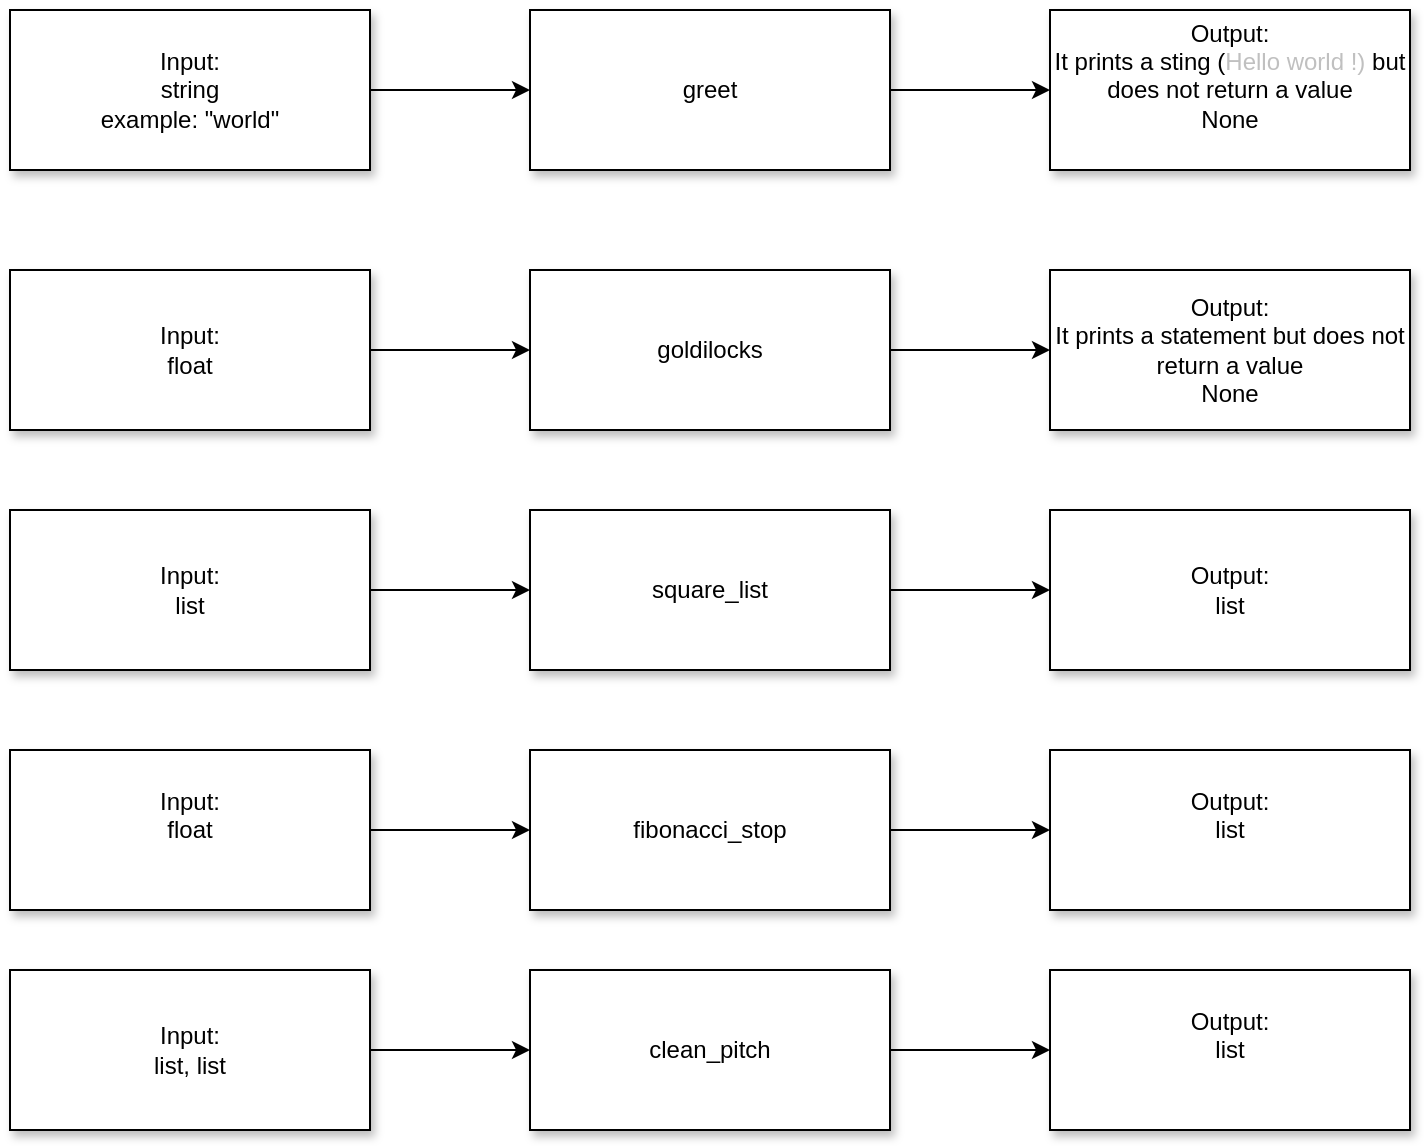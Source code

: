 <mxfile>
    <diagram id="V7SV0eai2VZsvs00hNKe" name="Page-1">
        <mxGraphModel dx="1891" dy="614" grid="1" gridSize="10" guides="1" tooltips="1" connect="1" arrows="1" fold="1" page="1" pageScale="1" pageWidth="850" pageHeight="1100" math="0" shadow="0">
            <root>
                <mxCell id="0"/>
                <mxCell id="1" parent="0"/>
                <mxCell id="9" value="" style="edgeStyle=none;html=1;" edge="1" parent="1" source="2" target="8">
                    <mxGeometry relative="1" as="geometry"/>
                </mxCell>
                <mxCell id="2" value="greet" style="whiteSpace=wrap;html=1;shadow=1;" vertex="1" parent="1">
                    <mxGeometry x="170" y="230" width="180" height="80" as="geometry"/>
                </mxCell>
                <mxCell id="7" value="" style="edgeStyle=none;html=1;" edge="1" parent="1" source="4" target="2">
                    <mxGeometry relative="1" as="geometry"/>
                </mxCell>
                <mxCell id="4" value="Input:&lt;div&gt;string&lt;br&gt;example: &quot;world&quot;&lt;/div&gt;" style="whiteSpace=wrap;html=1;shadow=1;" vertex="1" parent="1">
                    <mxGeometry x="-90" y="230" width="180" height="80" as="geometry"/>
                </mxCell>
                <mxCell id="8" value="&lt;font&gt;Output:&lt;/font&gt;&lt;div&gt;&lt;font&gt;&lt;font&gt;It prints a sting (&lt;/font&gt;&lt;span style=&quot;background-color: transparent; color: rgb(192, 192, 192);&quot;&gt;Hello world !)&amp;nbsp;&lt;/span&gt;&lt;span style=&quot;background-color: transparent;&quot;&gt;but does not return a value&lt;/span&gt;&lt;/font&gt;&lt;/div&gt;&lt;div&gt;&lt;font&gt;None&lt;br&gt;&lt;/font&gt;&lt;div&gt;&lt;br&gt;&lt;/div&gt;&lt;/div&gt;" style="whiteSpace=wrap;html=1;shadow=1;" vertex="1" parent="1">
                    <mxGeometry x="430" y="230" width="180" height="80" as="geometry"/>
                </mxCell>
                <mxCell id="10" value="" style="edgeStyle=none;html=1;" edge="1" parent="1" source="11" target="14">
                    <mxGeometry relative="1" as="geometry"/>
                </mxCell>
                <mxCell id="11" value="goldilocks" style="whiteSpace=wrap;html=1;shadow=1;" vertex="1" parent="1">
                    <mxGeometry x="170" y="360" width="180" height="80" as="geometry"/>
                </mxCell>
                <mxCell id="12" value="" style="edgeStyle=none;html=1;" edge="1" parent="1" source="13" target="11">
                    <mxGeometry relative="1" as="geometry"/>
                </mxCell>
                <mxCell id="13" value="Input:&lt;div&gt;float&lt;/div&gt;" style="whiteSpace=wrap;html=1;shadow=1;" vertex="1" parent="1">
                    <mxGeometry x="-90" y="360" width="180" height="80" as="geometry"/>
                </mxCell>
                <mxCell id="14" value="Output:&lt;div&gt;It prints a statement but does not return a value&lt;/div&gt;&lt;div&gt;None&lt;/div&gt;" style="whiteSpace=wrap;html=1;shadow=1;" vertex="1" parent="1">
                    <mxGeometry x="430" y="360" width="180" height="80" as="geometry"/>
                </mxCell>
                <mxCell id="15" value="" style="edgeStyle=none;html=1;" edge="1" parent="1" source="16" target="19">
                    <mxGeometry relative="1" as="geometry"/>
                </mxCell>
                <mxCell id="16" value="square_list" style="whiteSpace=wrap;html=1;shadow=1;" vertex="1" parent="1">
                    <mxGeometry x="170" y="480" width="180" height="80" as="geometry"/>
                </mxCell>
                <mxCell id="17" value="" style="edgeStyle=none;html=1;" edge="1" parent="1" source="18" target="16">
                    <mxGeometry relative="1" as="geometry"/>
                </mxCell>
                <mxCell id="18" value="Input:&lt;div&gt;list&lt;/div&gt;" style="whiteSpace=wrap;html=1;shadow=1;" vertex="1" parent="1">
                    <mxGeometry x="-90" y="480" width="180" height="80" as="geometry"/>
                </mxCell>
                <mxCell id="19" value="Output:&lt;div&gt;list&lt;/div&gt;" style="whiteSpace=wrap;html=1;shadow=1;" vertex="1" parent="1">
                    <mxGeometry x="430" y="480" width="180" height="80" as="geometry"/>
                </mxCell>
                <mxCell id="20" value="" style="edgeStyle=none;html=1;" edge="1" parent="1" source="21" target="24">
                    <mxGeometry relative="1" as="geometry"/>
                </mxCell>
                <mxCell id="21" value="fibonacci_stop" style="whiteSpace=wrap;html=1;shadow=1;" vertex="1" parent="1">
                    <mxGeometry x="170" y="600" width="180" height="80" as="geometry"/>
                </mxCell>
                <mxCell id="22" value="" style="edgeStyle=none;html=1;" edge="1" parent="1" source="23" target="21">
                    <mxGeometry relative="1" as="geometry"/>
                </mxCell>
                <mxCell id="23" value="&lt;font style=&quot;color: light-dark(rgb(0, 0, 0), rgb(255, 255, 255));&quot;&gt;Input:&lt;/font&gt;&lt;div&gt;&lt;font style=&quot;color: light-dark(rgb(0, 0, 0), rgb(255, 255, 255));&quot;&gt;float&lt;br&gt;&lt;/font&gt;&lt;div&gt;&lt;br&gt;&lt;/div&gt;&lt;/div&gt;" style="whiteSpace=wrap;html=1;shadow=1;" vertex="1" parent="1">
                    <mxGeometry x="-90" y="600" width="180" height="80" as="geometry"/>
                </mxCell>
                <mxCell id="24" value="&lt;font style=&quot;color: light-dark(rgb(0, 0, 0), rgb(255, 255, 255));&quot;&gt;Output:&lt;/font&gt;&lt;div&gt;&lt;font style=&quot;color: light-dark(rgb(0, 0, 0), rgb(255, 255, 255));&quot;&gt;list&lt;br&gt;&lt;/font&gt;&lt;div&gt;&lt;br&gt;&lt;/div&gt;&lt;/div&gt;" style="whiteSpace=wrap;html=1;shadow=1;" vertex="1" parent="1">
                    <mxGeometry x="430" y="600" width="180" height="80" as="geometry"/>
                </mxCell>
                <mxCell id="25" value="" style="edgeStyle=none;html=1;" edge="1" parent="1" source="26" target="29">
                    <mxGeometry relative="1" as="geometry"/>
                </mxCell>
                <mxCell id="26" value="clean_pitch" style="whiteSpace=wrap;html=1;shadow=1;" vertex="1" parent="1">
                    <mxGeometry x="170" y="710" width="180" height="80" as="geometry"/>
                </mxCell>
                <mxCell id="27" value="" style="edgeStyle=none;html=1;" edge="1" parent="1" source="28" target="26">
                    <mxGeometry relative="1" as="geometry"/>
                </mxCell>
                <mxCell id="28" value="&lt;font style=&quot;color: light-dark(rgb(0, 0, 0), rgb(255, 255, 255));&quot;&gt;Input:&lt;/font&gt;&lt;div&gt;&lt;font style=&quot;color: light-dark(rgb(0, 0, 0), rgb(255, 255, 255));&quot;&gt;list, list&lt;/font&gt;&lt;/div&gt;" style="whiteSpace=wrap;html=1;shadow=1;" vertex="1" parent="1">
                    <mxGeometry x="-90" y="710" width="180" height="80" as="geometry"/>
                </mxCell>
                <mxCell id="29" value="&lt;font style=&quot;background-color: light-dark(#ffffff, var(--ge-dark-color, #121212)); color: light-dark(rgb(0, 0, 0), rgb(255, 255, 255));&quot;&gt;Output:&lt;/font&gt;&lt;div&gt;&lt;font style=&quot;background-color: light-dark(#ffffff, var(--ge-dark-color, #121212)); color: light-dark(rgb(0, 0, 0), rgb(255, 255, 255));&quot;&gt;list&lt;br&gt;&lt;/font&gt;&lt;div&gt;&lt;br&gt;&lt;/div&gt;&lt;/div&gt;" style="whiteSpace=wrap;html=1;shadow=1;" vertex="1" parent="1">
                    <mxGeometry x="430" y="710" width="180" height="80" as="geometry"/>
                </mxCell>
            </root>
        </mxGraphModel>
    </diagram>
</mxfile>